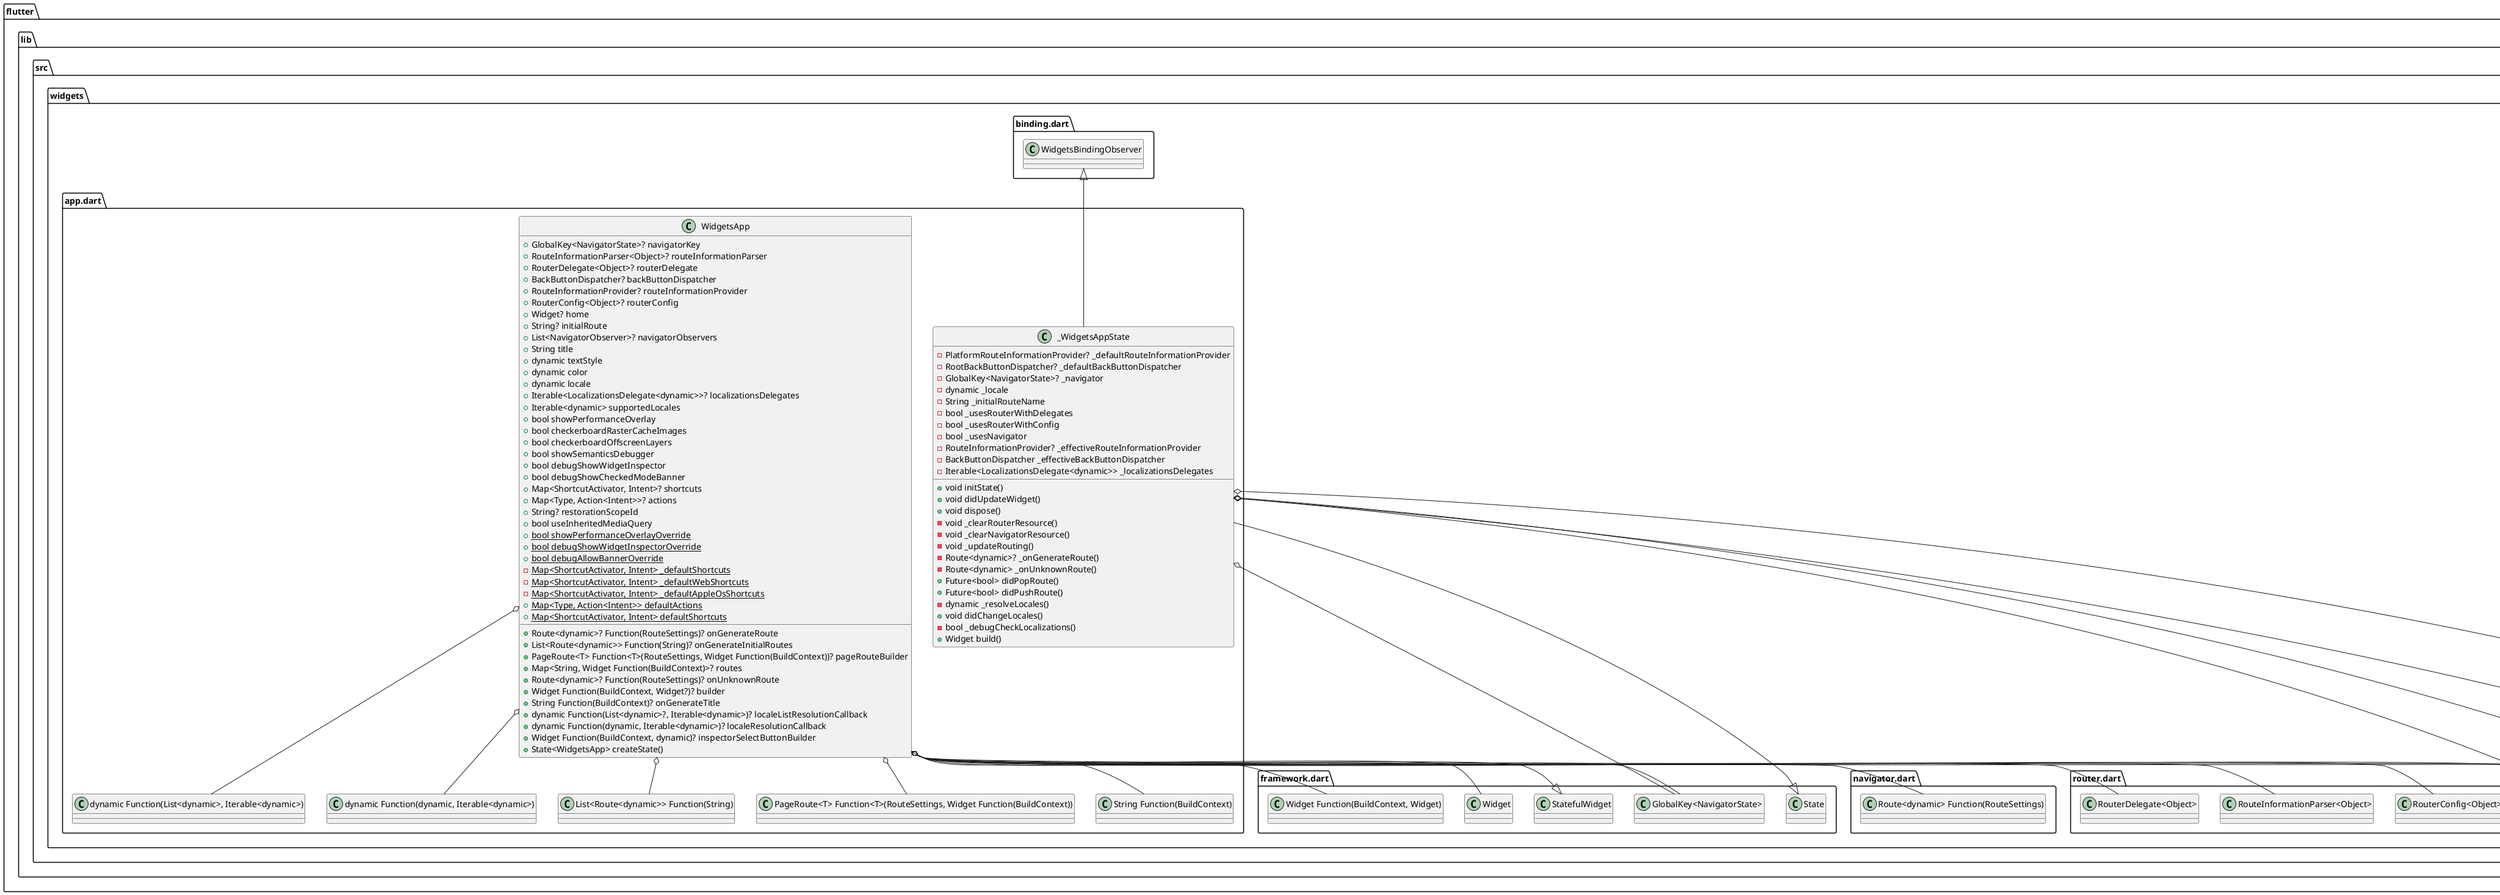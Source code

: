 @startuml
set namespaceSeparator ::

class "flutter::lib::src::widgets::app.dart::WidgetsApp" {
  +GlobalKey<NavigatorState>? navigatorKey
  +Route<dynamic>? Function(RouteSettings)? onGenerateRoute
  +List<Route<dynamic>> Function(String)? onGenerateInitialRoutes
  +PageRoute<T> Function<T>(RouteSettings, Widget Function(BuildContext))? pageRouteBuilder
  +RouteInformationParser<Object>? routeInformationParser
  +RouterDelegate<Object>? routerDelegate
  +BackButtonDispatcher? backButtonDispatcher
  +RouteInformationProvider? routeInformationProvider
  +RouterConfig<Object>? routerConfig
  +Widget? home
  +Map<String, Widget Function(BuildContext)>? routes
  +Route<dynamic>? Function(RouteSettings)? onUnknownRoute
  +String? initialRoute
  +List<NavigatorObserver>? navigatorObservers
  +Widget Function(BuildContext, Widget?)? builder
  +String title
  +String Function(BuildContext)? onGenerateTitle
  +dynamic textStyle
  +dynamic color
  +dynamic locale
  +Iterable<LocalizationsDelegate<dynamic>>? localizationsDelegates
  +dynamic Function(List<dynamic>?, Iterable<dynamic>)? localeListResolutionCallback
  +dynamic Function(dynamic, Iterable<dynamic>)? localeResolutionCallback
  +Iterable<dynamic> supportedLocales
  +bool showPerformanceOverlay
  +bool checkerboardRasterCacheImages
  +bool checkerboardOffscreenLayers
  +bool showSemanticsDebugger
  +bool debugShowWidgetInspector
  +Widget Function(BuildContext, dynamic)? inspectorSelectButtonBuilder
  +bool debugShowCheckedModeBanner
  +Map<ShortcutActivator, Intent>? shortcuts
  +Map<Type, Action<Intent>>? actions
  +String? restorationScopeId
  +bool useInheritedMediaQuery
  {static} +bool showPerformanceOverlayOverride
  {static} +bool debugShowWidgetInspectorOverride
  {static} +bool debugAllowBannerOverride
  {static} -Map<ShortcutActivator, Intent> _defaultShortcuts
  {static} -Map<ShortcutActivator, Intent> _defaultWebShortcuts
  {static} -Map<ShortcutActivator, Intent> _defaultAppleOsShortcuts
  {static} +Map<Type, Action<Intent>> defaultActions
  {static} +Map<ShortcutActivator, Intent> defaultShortcuts
  +State<WidgetsApp> createState()
}

"flutter::lib::src::widgets::app.dart::WidgetsApp" o-- "flutter::lib::src::widgets::framework.dart::GlobalKey<NavigatorState>"
"flutter::lib::src::widgets::app.dart::WidgetsApp" o-- "flutter::lib::src::widgets::navigator.dart::Route<dynamic> Function(RouteSettings)"
"flutter::lib::src::widgets::app.dart::WidgetsApp" o-- "flutter::lib::src::widgets::app.dart::List<Route<dynamic>> Function(String)"
"flutter::lib::src::widgets::app.dart::WidgetsApp" o-- "flutter::lib::src::widgets::app.dart::PageRoute<T> Function<T>(RouteSettings, Widget Function(BuildContext))"
"flutter::lib::src::widgets::app.dart::WidgetsApp" o-- "flutter::lib::src::widgets::router.dart::RouteInformationParser<Object>"
"flutter::lib::src::widgets::app.dart::WidgetsApp" o-- "flutter::lib::src::widgets::router.dart::RouterDelegate<Object>"
"flutter::lib::src::widgets::app.dart::WidgetsApp" o-- "flutter::lib::src::widgets::router.dart::BackButtonDispatcher"
"flutter::lib::src::widgets::app.dart::WidgetsApp" o-- "flutter::lib::src::widgets::router.dart::RouteInformationProvider"
"flutter::lib::src::widgets::app.dart::WidgetsApp" o-- "flutter::lib::src::widgets::router.dart::RouterConfig<Object>"
"flutter::lib::src::widgets::app.dart::WidgetsApp" o-- "flutter::lib::src::widgets::framework.dart::Widget"
"flutter::lib::src::widgets::app.dart::WidgetsApp" o-- "flutter::lib::src::widgets::framework.dart::Widget Function(BuildContext, Widget)"
"flutter::lib::src::widgets::app.dart::WidgetsApp" o-- "flutter::lib::src::widgets::app.dart::String Function(BuildContext)"
"flutter::lib::src::widgets::app.dart::WidgetsApp" o-- "flutter::lib::src::widgets::app.dart::dynamic Function(List<dynamic>, Iterable<dynamic>)"
"flutter::lib::src::widgets::app.dart::WidgetsApp" o-- "flutter::lib::src::widgets::app.dart::dynamic Function(dynamic, Iterable<dynamic>)"
"flutter::lib::src::widgets::app.dart::WidgetsApp" o-- "flutter::lib::src::widgets::widget_inspector.dart::Widget Function(BuildContext, dynamic)"
"flutter::lib::src::widgets::framework.dart::StatefulWidget" <|-- "flutter::lib::src::widgets::app.dart::WidgetsApp"

class "flutter::lib::src::widgets::app.dart::_WidgetsAppState" {
  -PlatformRouteInformationProvider? _defaultRouteInformationProvider
  -RootBackButtonDispatcher? _defaultBackButtonDispatcher
  -GlobalKey<NavigatorState>? _navigator
  -dynamic _locale
  -String _initialRouteName
  -bool _usesRouterWithDelegates
  -bool _usesRouterWithConfig
  -bool _usesNavigator
  -RouteInformationProvider? _effectiveRouteInformationProvider
  -BackButtonDispatcher _effectiveBackButtonDispatcher
  -Iterable<LocalizationsDelegate<dynamic>> _localizationsDelegates
  +void initState()
  +void didUpdateWidget()
  +void dispose()
  -void _clearRouterResource()
  -void _clearNavigatorResource()
  -void _updateRouting()
  -Route<dynamic>? _onGenerateRoute()
  -Route<dynamic> _onUnknownRoute()
  +Future<bool> didPopRoute()
  +Future<bool> didPushRoute()
  -dynamic _resolveLocales()
  +void didChangeLocales()
  -bool _debugCheckLocalizations()
  +Widget build()
}

"flutter::lib::src::widgets::app.dart::_WidgetsAppState" o-- "flutter::lib::src::widgets::router.dart::PlatformRouteInformationProvider"
"flutter::lib::src::widgets::app.dart::_WidgetsAppState" o-- "flutter::lib::src::widgets::router.dart::RootBackButtonDispatcher"
"flutter::lib::src::widgets::app.dart::_WidgetsAppState" o-- "flutter::lib::src::widgets::framework.dart::GlobalKey<NavigatorState>"
"flutter::lib::src::widgets::app.dart::_WidgetsAppState" o-- "flutter::lib::src::widgets::router.dart::RouteInformationProvider"
"flutter::lib::src::widgets::app.dart::_WidgetsAppState" o-- "flutter::lib::src::widgets::router.dart::BackButtonDispatcher"
"flutter::lib::src::widgets::framework.dart::State" <|-- "flutter::lib::src::widgets::app.dart::_WidgetsAppState"
"flutter::lib::src::widgets::binding.dart::WidgetsBindingObserver" <|-- "flutter::lib::src::widgets::app.dart::_WidgetsAppState"


@enduml